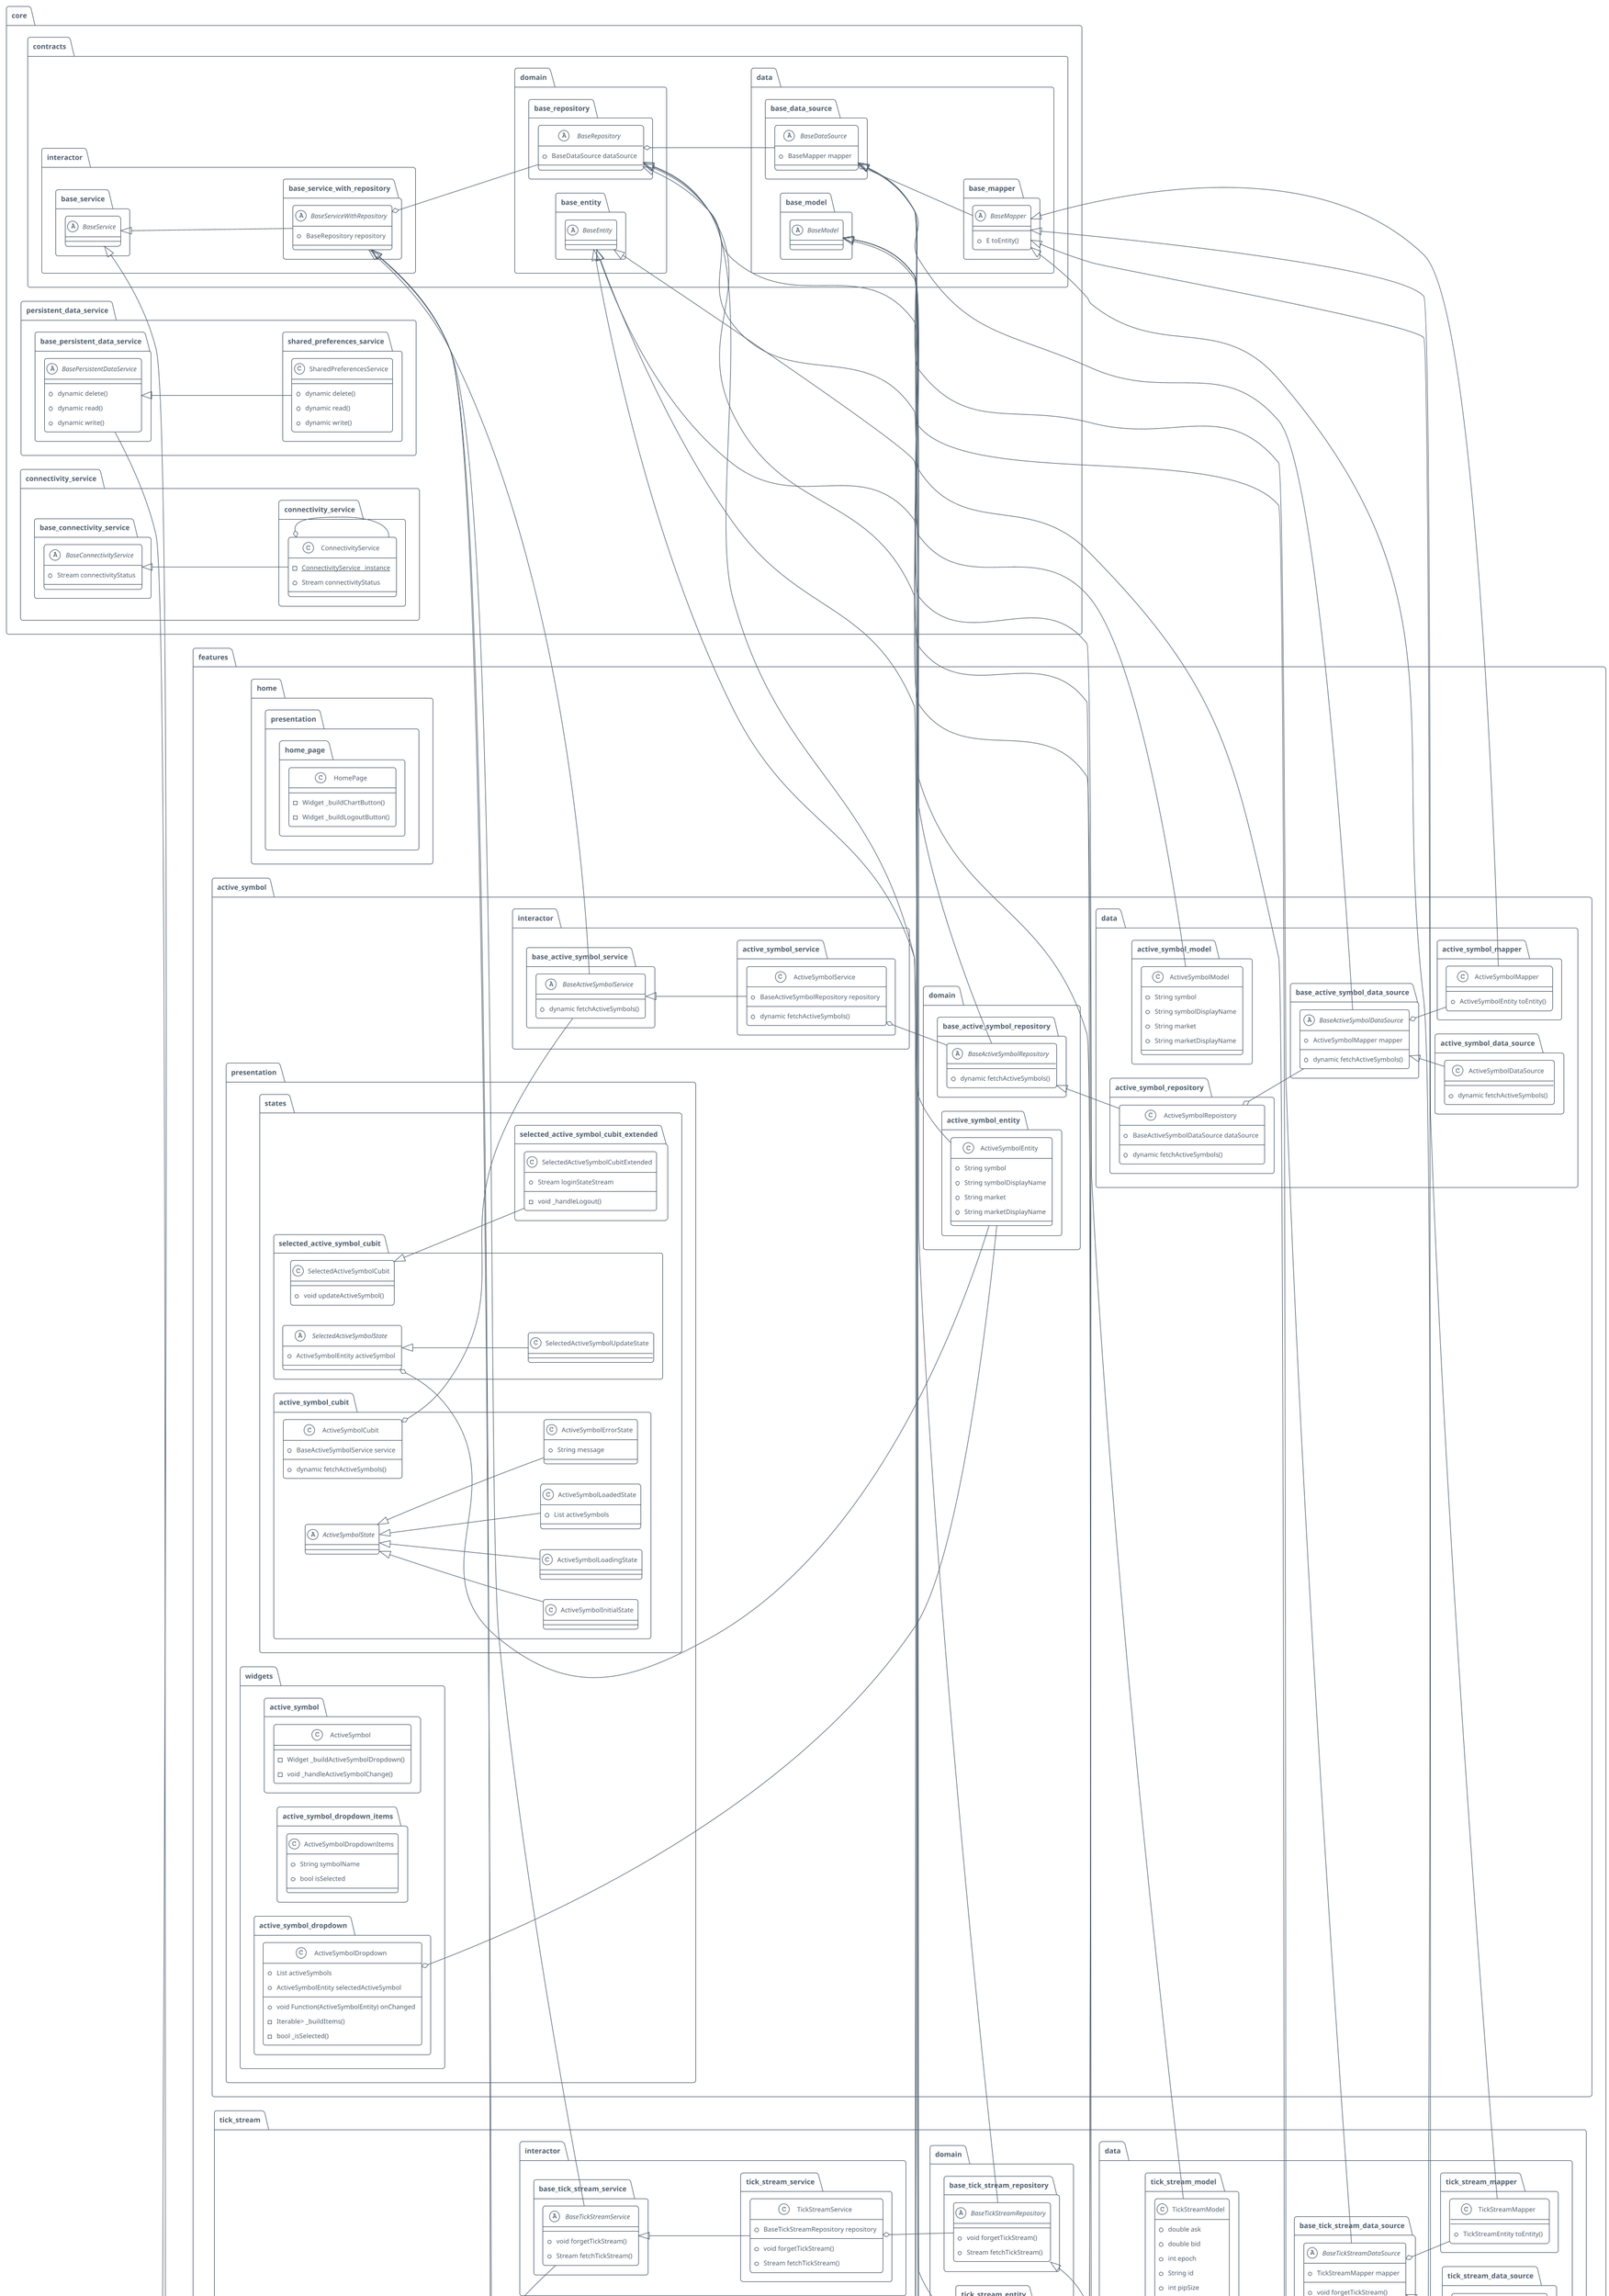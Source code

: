 @startuml

!theme aws-orange
!theme plain

set namespaceSeparator ::

left to right direction

abstract class "core::contracts::data::base_mapper::BaseMapper" {
  +E toEntity()
}

abstract class "core::contracts::data::base_model::BaseModel" {
}

abstract class "core::contracts::data::base_data_source::BaseDataSource" {
  +BaseMapper mapper
}

"core::contracts::data::base_data_source::BaseDataSource" o-- "core::contracts::data::base_mapper::BaseMapper"

abstract class "core::contracts::domain::base_repository::BaseRepository" {
  +BaseDataSource dataSource
}

"core::contracts::domain::base_repository::BaseRepository" o-- "core::contracts::data::base_data_source::BaseDataSource"

abstract class "core::contracts::domain::base_entity::BaseEntity" {
}

abstract class "core::contracts::interactor::base_service_with_repository::BaseServiceWithRepository" {
  +BaseRepository repository
}

"core::contracts::interactor::base_service_with_repository::BaseServiceWithRepository" o-- "core::contracts::domain::base_repository::BaseRepository"
"core::contracts::interactor::base_service::BaseService" <|-- "core::contracts::interactor::base_service_with_repository::BaseServiceWithRepository"

abstract class "core::contracts::interactor::base_service::BaseService" {
}

abstract class "core::persistent_data_service::base_persistent_data_service::BasePersistentDataService" {
  +dynamic delete()
  +dynamic read()
  +dynamic write()
}

class "core::persistent_data_service::shared_preferences_sarvice::SharedPreferencesService" {
  +dynamic delete()
  +dynamic read()
  +dynamic write()
}

"core::persistent_data_service::base_persistent_data_service::BasePersistentDataService" <|-- "core::persistent_data_service::shared_preferences_sarvice::SharedPreferencesService"

class "core::connectivity_service::connectivity_service::ConnectivityService" {
  {static} -ConnectivityService _instance
  +Stream connectivityStatus
}

"core::connectivity_service::connectivity_service::ConnectivityService" o-- "core::connectivity_service::connectivity_service::ConnectivityService"
"core::connectivity_service::base_connectivity_service::BaseConnectivityService" <|-- "core::connectivity_service::connectivity_service::ConnectivityService"

abstract class "core::connectivity_service::base_connectivity_service::BaseConnectivityService" {
  +Stream connectivityStatus
}

class "features::home::presentation::home_page::HomePage" {
  -Widget _buildChartButton()
  -Widget _buildLogoutButton()
}

abstract class "features::active_symbol::data::base_active_symbol_data_source::BaseActiveSymbolDataSource" {
  +ActiveSymbolMapper mapper
  +dynamic fetchActiveSymbols()
}

"features::active_symbol::data::base_active_symbol_data_source::BaseActiveSymbolDataSource" o-- "features::active_symbol::data::active_symbol_mapper::ActiveSymbolMapper"
"core::contracts::data::base_data_source::BaseDataSource" <|-- "features::active_symbol::data::base_active_symbol_data_source::BaseActiveSymbolDataSource"

class "features::active_symbol::data::active_symbol_model::ActiveSymbolModel" {
  +String symbol
  +String symbolDisplayName
  +String market
  +String marketDisplayName
}

"core::contracts::data::base_model::BaseModel" <|-- "features::active_symbol::data::active_symbol_model::ActiveSymbolModel"

class "features::active_symbol::data::active_symbol_data_source::ActiveSymbolDataSource" {
  +dynamic fetchActiveSymbols()
}

"features::active_symbol::data::base_active_symbol_data_source::BaseActiveSymbolDataSource" <|-- "features::active_symbol::data::active_symbol_data_source::ActiveSymbolDataSource"

class "features::active_symbol::data::active_symbol_repository::ActiveSymbolRepoistory" {
  +BaseActiveSymbolDataSource dataSource
  +dynamic fetchActiveSymbols()
}

"features::active_symbol::data::active_symbol_repository::ActiveSymbolRepoistory" o-- "features::active_symbol::data::base_active_symbol_data_source::BaseActiveSymbolDataSource"
"features::active_symbol::domain::base_active_symbol_repository::BaseActiveSymbolRepository" <|-- "features::active_symbol::data::active_symbol_repository::ActiveSymbolRepoistory"

class "features::active_symbol::data::active_symbol_mapper::ActiveSymbolMapper" {
  +ActiveSymbolEntity toEntity()
}

"core::contracts::data::base_mapper::BaseMapper" <|-- "features::active_symbol::data::active_symbol_mapper::ActiveSymbolMapper"

class "features::active_symbol::domain::active_symbol_entity::ActiveSymbolEntity" {
  +String symbol
  +String symbolDisplayName
  +String market
  +String marketDisplayName
}

"core::contracts::domain::base_entity::BaseEntity" <|-- "features::active_symbol::domain::active_symbol_entity::ActiveSymbolEntity"

abstract class "features::active_symbol::domain::base_active_symbol_repository::BaseActiveSymbolRepository" {
  +dynamic fetchActiveSymbols()
}

"core::contracts::domain::base_repository::BaseRepository" <|-- "features::active_symbol::domain::base_active_symbol_repository::BaseActiveSymbolRepository"

class "features::active_symbol::presentation::states::selected_active_symbol_cubit_extended::SelectedActiveSymbolCubitExtended" {
  +Stream loginStateStream
  -void _handleLogout()
}

"features::active_symbol::presentation::states::selected_active_symbol_cubit::SelectedActiveSymbolCubit" <|-- "features::active_symbol::presentation::states::selected_active_symbol_cubit_extended::SelectedActiveSymbolCubitExtended"

class "features::active_symbol::presentation::states::active_symbol_cubit::ActiveSymbolCubit" {
  +BaseActiveSymbolService service
  +dynamic fetchActiveSymbols()
}

"features::active_symbol::presentation::states::active_symbol_cubit::ActiveSymbolCubit" o-- "features::active_symbol::interactor::base_active_symbol_service::BaseActiveSymbolService"

abstract class "features::active_symbol::presentation::states::active_symbol_cubit::ActiveSymbolState" {
}

class "features::active_symbol::presentation::states::active_symbol_cubit::ActiveSymbolInitialState" {
}

"features::active_symbol::presentation::states::active_symbol_cubit::ActiveSymbolState" <|-- "features::active_symbol::presentation::states::active_symbol_cubit::ActiveSymbolInitialState"

class "features::active_symbol::presentation::states::active_symbol_cubit::ActiveSymbolLoadingState" {
}

"features::active_symbol::presentation::states::active_symbol_cubit::ActiveSymbolState" <|-- "features::active_symbol::presentation::states::active_symbol_cubit::ActiveSymbolLoadingState"

class "features::active_symbol::presentation::states::active_symbol_cubit::ActiveSymbolLoadedState" {
  +List activeSymbols
}

"features::active_symbol::presentation::states::active_symbol_cubit::ActiveSymbolState" <|-- "features::active_symbol::presentation::states::active_symbol_cubit::ActiveSymbolLoadedState"

class "features::active_symbol::presentation::states::active_symbol_cubit::ActiveSymbolErrorState" {
  +String message
}

"features::active_symbol::presentation::states::active_symbol_cubit::ActiveSymbolState" <|-- "features::active_symbol::presentation::states::active_symbol_cubit::ActiveSymbolErrorState"

class "features::active_symbol::presentation::states::selected_active_symbol_cubit::SelectedActiveSymbolCubit" {
  +void updateActiveSymbol()
}

abstract class "features::active_symbol::presentation::states::selected_active_symbol_cubit::SelectedActiveSymbolState" {
  +ActiveSymbolEntity activeSymbol
}

"features::active_symbol::presentation::states::selected_active_symbol_cubit::SelectedActiveSymbolState" o-- "features::active_symbol::domain::active_symbol_entity::ActiveSymbolEntity"

class "features::active_symbol::presentation::states::selected_active_symbol_cubit::SelectedActiveSymbolUpdateState" {
}

"features::active_symbol::presentation::states::selected_active_symbol_cubit::SelectedActiveSymbolState" <|-- "features::active_symbol::presentation::states::selected_active_symbol_cubit::SelectedActiveSymbolUpdateState"

class "features::active_symbol::presentation::widgets::active_symbol::ActiveSymbol" {
  -Widget _buildActiveSymbolDropdown()
  -void _handleActiveSymbolChange()
}

class "features::active_symbol::presentation::widgets::active_symbol_dropdown_items::ActiveSymbolDropdownItems" {
  +String symbolName
  +bool isSelected
}

class "features::active_symbol::presentation::widgets::active_symbol_dropdown::ActiveSymbolDropdown" {
  +List activeSymbols
  +ActiveSymbolEntity selectedActiveSymbol
  +void Function(ActiveSymbolEntity) onChanged
  -Iterable> _buildItems()
  -bool _isSelected()
}

"features::active_symbol::presentation::widgets::active_symbol_dropdown::ActiveSymbolDropdown" o-- "features::active_symbol::domain::active_symbol_entity::ActiveSymbolEntity"

abstract class "features::active_symbol::interactor::base_active_symbol_service::BaseActiveSymbolService" {
  +dynamic fetchActiveSymbols()
}

"core::contracts::interactor::base_service_with_repository::BaseServiceWithRepository" <|-- "features::active_symbol::interactor::base_active_symbol_service::BaseActiveSymbolService"

class "features::active_symbol::interactor::active_symbol_service::ActiveSymbolService" {
  +BaseActiveSymbolRepository repository
  +dynamic fetchActiveSymbols()
}

"features::active_symbol::interactor::active_symbol_service::ActiveSymbolService" o-- "features::active_symbol::domain::base_active_symbol_repository::BaseActiveSymbolRepository"
"features::active_symbol::interactor::base_active_symbol_service::BaseActiveSymbolService" <|-- "features::active_symbol::interactor::active_symbol_service::ActiveSymbolService"

class "features::tick_stream::data::tick_stream_repository::TickStreamRepoistory" {
  +BaseTickStreamDataSource dataSource
  +void forgetTickStream()
  +Stream fetchTickStream()
}

"features::tick_stream::data::tick_stream_repository::TickStreamRepoistory" o-- "features::tick_stream::data::base_tick_stream_data_source::BaseTickStreamDataSource"
"features::tick_stream::domain::base_tick_stream_repository::BaseTickStreamRepository" <|-- "features::tick_stream::data::tick_stream_repository::TickStreamRepoistory"

class "features::tick_stream::data::tick_stream_model::TickStreamModel" {
  +double ask
  +double bid
  +int epoch
  +String id
  +int pipSize
  +double quote
  +String symbol
}

"core::contracts::data::base_model::BaseModel" <|-- "features::tick_stream::data::tick_stream_model::TickStreamModel"

class "features::tick_stream::data::tick_stream_mapper::TickStreamMapper" {
  +TickStreamEntity toEntity()
}

"core::contracts::data::base_mapper::BaseMapper" <|-- "features::tick_stream::data::tick_stream_mapper::TickStreamMapper"

abstract class "features::tick_stream::data::base_tick_stream_data_source::BaseTickStreamDataSource" {
  +TickStreamMapper mapper
  +void forgetTickStream()
  +Stream fetchTickStream()
}

"features::tick_stream::data::base_tick_stream_data_source::BaseTickStreamDataSource" o-- "features::tick_stream::data::tick_stream_mapper::TickStreamMapper"
"core::contracts::data::base_data_source::BaseDataSource" <|-- "features::tick_stream::data::base_tick_stream_data_source::BaseTickStreamDataSource"

class "features::tick_stream::data::tick_stream_data_source::TickStreamDataSource" {
  +void forgetTickStream()
  +Stream fetchTickStream()
}

"features::tick_stream::data::base_tick_stream_data_source::BaseTickStreamDataSource" <|-- "features::tick_stream::data::tick_stream_data_source::TickStreamDataSource"

class "features::tick_stream::domain::tick_stream_entity::TickStreamEntity" {
  +int epoch
  +double quote
  +String symbol
  +int pipSize
  +String id
}

"core::contracts::domain::base_entity::BaseEntity" <|-- "features::tick_stream::domain::tick_stream_entity::TickStreamEntity"

abstract class "features::tick_stream::domain::base_tick_stream_repository::BaseTickStreamRepository" {
  +void forgetTickStream()
  +Stream fetchTickStream()
}

"core::contracts::domain::base_repository::BaseRepository" <|-- "features::tick_stream::domain::base_tick_stream_repository::BaseTickStreamRepository"

class "features::tick_stream::presentation::enums::tick_state::TickState" {
  +int index
  {static} +List values
  {static} +TickState up
  {static} +TickState down
  {static} +TickState none
}

"features::tick_stream::presentation::enums::tick_state::TickState" o-- "features::tick_stream::presentation::enums::tick_state::TickState"

class "features::tick_stream::presentation::states::tick_stream_cubit_extended::TickStreamCubitExtended" {
  +Stream connectivityStream
  +Stream selectedSymbolStream
  -void _onSelectedSymbolChanged()
  -void _handleConnectivty()
  -void _handleSelectedSymbol()
}

"features::tick_stream::presentation::states::tick_stream_cubit::TickSteamCubit" <|-- "features::tick_stream::presentation::states::tick_stream_cubit_extended::TickStreamCubitExtended"

class "features::tick_stream::presentation::states::tick_stream_cubit::TickSteamCubit" {
  +BaseTickStreamService service
  -StreamSubscription _tickStreamSubscription
  +dynamic fetchTickStream()
  -dynamic _initializeTickStream()
  +dynamic close()
}

"features::tick_stream::presentation::states::tick_stream_cubit::TickSteamCubit" o-- "features::tick_stream::interactor::base_tick_stream_service::BaseTickStreamService"

abstract class "features::tick_stream::presentation::states::tick_stream_cubit::TickStreamState" {
}

class "features::tick_stream::presentation::states::tick_stream_cubit::TickStreamInitialState" {
}

"features::tick_stream::presentation::states::tick_stream_cubit::TickStreamState" <|-- "features::tick_stream::presentation::states::tick_stream_cubit::TickStreamInitialState"

class "features::tick_stream::presentation::states::tick_stream_cubit::TickStreamLoadingState" {
}

"features::tick_stream::presentation::states::tick_stream_cubit::TickStreamState" <|-- "features::tick_stream::presentation::states::tick_stream_cubit::TickStreamLoadingState"

class "features::tick_stream::presentation::states::tick_stream_cubit::TickStreamLoadedState" {
  +TickStreamEntity tick
}

"features::tick_stream::presentation::states::tick_stream_cubit::TickStreamLoadedState" o-- "features::tick_stream::domain::tick_stream_entity::TickStreamEntity"
"features::tick_stream::presentation::states::tick_stream_cubit::TickStreamState" <|-- "features::tick_stream::presentation::states::tick_stream_cubit::TickStreamLoadedState"

class "features::tick_stream::presentation::states::tick_stream_cubit::TickStreamErrorState" {
  +String message
}

"features::tick_stream::presentation::states::tick_stream_cubit::TickStreamState" <|-- "features::tick_stream::presentation::states::tick_stream_cubit::TickStreamErrorState"

class "features::tick_stream::presentation::widgets::tick_stream_widget::TickStreamWidget" {
  +TickStreamEntity entity
  +State createState()
}

"features::tick_stream::presentation::widgets::tick_stream_widget::TickStreamWidget" o-- "features::tick_stream::domain::tick_stream_entity::TickStreamEntity"

class "features::tick_stream::presentation::widgets::tick_stream_widget::_TickStreamWidgetState" {
  -TickState _status
  -Widget _buildPrice()
  -void _handlePriceColor()
  -Icon _getIcon()
}

"features::tick_stream::presentation::widgets::tick_stream_widget::_TickStreamWidgetState" o-- "features::tick_stream::presentation::enums::tick_state::TickState"

class "features::tick_stream::presentation::widgets::tick_stream_row::TickStreamRow" {
  +String title
  +String content
}

class "features::tick_stream::presentation::widgets::tick_stream::TickStream" {
}

class "features::tick_stream::interactor::tick_stream_service::TickStreamService" {
  +BaseTickStreamRepository repository
  +void forgetTickStream()
  +Stream fetchTickStream()
}

"features::tick_stream::interactor::tick_stream_service::TickStreamService" o-- "features::tick_stream::domain::base_tick_stream_repository::BaseTickStreamRepository"
"features::tick_stream::interactor::base_tick_stream_service::BaseTickStreamService" <|-- "features::tick_stream::interactor::tick_stream_service::TickStreamService"

abstract class "features::tick_stream::interactor::base_tick_stream_service::BaseTickStreamService" {
  +void forgetTickStream()
  +Stream fetchTickStream()
}

"core::contracts::interactor::base_service_with_repository::BaseServiceWithRepository" <|-- "features::tick_stream::interactor::base_tick_stream_service::BaseTickStreamService"

class "features::chart::presentation::states::chart_cubit::ChartCubit" {
  +ChartService service
  +BaseTickHistoryService tickHistoryService
  +dynamic initializeChart()
  +dynamic updateChart()
}

"features::chart::presentation::states::chart_cubit::ChartCubit" o-- "features::chart::interactor::chart_service::ChartService"
"features::chart::presentation::states::chart_cubit::ChartCubit" o-- "features::tick_history::interactor::base_tick_history_service::BaseTickHistoryService"

abstract class "features::chart::presentation::states::chart_cubit::ChartState" {
}

class "features::chart::presentation::states::chart_cubit::ChartLoadingState" {
}

"features::chart::presentation::states::chart_cubit::ChartState" <|-- "features::chart::presentation::states::chart_cubit::ChartLoadingState"

class "features::chart::presentation::states::chart_cubit::ChartLoadedState" {
  +List data
}

"features::chart::presentation::states::chart_cubit::ChartState" <|-- "features::chart::presentation::states::chart_cubit::ChartLoadedState"

class "features::chart::presentation::states::chart_cubit::ChartErrorState" {
  +String message
}

"features::chart::presentation::states::chart_cubit::ChartState" <|-- "features::chart::presentation::states::chart_cubit::ChartErrorState"

class "features::chart::presentation::states::chart_cubit_extended::ChartCubitExtended" {
  +Stream connectivityStream
  +Stream symbolStream
  -void _handleConnectivty()
  -void _handleActiveSymbolStream()
  -void _onTickStreamUpdate()
}

"features::chart::presentation::states::chart_cubit::ChartCubit" <|-- "features::chart::presentation::states::chart_cubit_extended::ChartCubitExtended"

class "features::chart::presentation::chart_page::ChartPage" {
  -ChartCubitExtended _getChartBloc()
  -Widget _buildBasicChart()
}

abstract class "features::chart::interactor::base_chart_service::BaseChartService" {
}

"core::contracts::interactor::base_service::BaseService" <|-- "features::chart::interactor::base_chart_service::BaseChartService"

class "features::chart::interactor::chart_service::ChartService" {
  +List adjustData()
}

"features::chart::interactor::base_chart_service::BaseChartService" <|-- "features::chart::interactor::chart_service::ChartService"

class "features::tick_history::data::tick_stream_model::TickStreamModel" {
  +double ask
  +double bid
  +int epoch
  +String id
  +int pipSize
  +double quote
  +String symbol
}

"core::contracts::data::base_model::BaseModel" <|-- "features::tick_history::data::tick_stream_model::TickStreamModel"

abstract class "features::tick_history::data::base_tick_history_data_source::BaseTickSHistoryDataSource" {
  +TickHistoryMapper mapper
  +dynamic fetchTickHistory()
}

"features::tick_history::data::base_tick_history_data_source::BaseTickSHistoryDataSource" o-- "features::tick_history::data::tick_history_mapper::TickHistoryMapper"
"core::contracts::data::base_data_source::BaseDataSource" <|-- "features::tick_history::data::base_tick_history_data_source::BaseTickSHistoryDataSource"

class "features::tick_history::data::tick_history_data_source::TickHistoryDataSource" {
  +dynamic fetchTickHistory()
}

"features::tick_history::data::base_tick_history_data_source::BaseTickSHistoryDataSource" <|-- "features::tick_history::data::tick_history_data_source::TickHistoryDataSource"

class "features::tick_history::data::tick_history_mapper::TickHistoryMapper" {
  +TickHistoryEntity toEntity()
}

"core::contracts::data::base_mapper::BaseMapper" <|-- "features::tick_history::data::tick_history_mapper::TickHistoryMapper"

class "features::tick_history::data::tick_history_model::TickHistoryModel" {
  +List prices
  +List times
  +int pipSize
}

"core::contracts::data::base_model::BaseModel" <|-- "features::tick_history::data::tick_history_model::TickHistoryModel"

class "features::tick_history::data::tick_history_repository::TickHistoryRepoistory" {
  +BaseTickSHistoryDataSource dataSource
  +dynamic fetchTickHistory()
}

"features::tick_history::data::tick_history_repository::TickHistoryRepoistory" o-- "features::tick_history::data::base_tick_history_data_source::BaseTickSHistoryDataSource"
"features::tick_history::domain::base_tick_history_repository::BaseTickHistoryRepository" <|-- "features::tick_history::data::tick_history_repository::TickHistoryRepoistory"

class "features::tick_history::domain::tick_history_entity::TickHistoryEntity" {
  +List prices
  +List times
  +int pipSize
}

"core::contracts::domain::base_entity::BaseEntity" <|-- "features::tick_history::domain::tick_history_entity::TickHistoryEntity"

abstract class "features::tick_history::domain::base_tick_history_repository::BaseTickHistoryRepository" {
  +dynamic fetchTickHistory()
}

"core::contracts::domain::base_repository::BaseRepository" <|-- "features::tick_history::domain::base_tick_history_repository::BaseTickHistoryRepository"

abstract class "features::tick_history::interactor::base_tick_history_service::BaseTickHistoryService" {
  +dynamic fetchTickHistory()
}

"core::contracts::interactor::base_service_with_repository::BaseServiceWithRepository" <|-- "features::tick_history::interactor::base_tick_history_service::BaseTickHistoryService"

class "features::tick_history::interactor::tick_history_service::TickHistoryService" {
  +BaseTickHistoryRepository repository
  +dynamic fetchTickHistory()
}

"features::tick_history::interactor::tick_history_service::TickHistoryService" o-- "features::tick_history::domain::base_tick_history_repository::BaseTickHistoryRepository"
"features::tick_history::interactor::base_tick_history_service::BaseTickHistoryService" <|-- "features::tick_history::interactor::tick_history_service::TickHistoryService"

class "features::login::data::login_repository::LoginRepoistory" {
  +BaseLoginDataSource dataSource
  +dynamic authorize()
  +dynamic logout()
}

"features::login::data::login_repository::LoginRepoistory" o-- "features::login::data::base_login_data_source::BaseLoginDataSource"
"features::login::domain::base_login_repository::BaseLoginRepository" <|-- "features::login::data::login_repository::LoginRepoistory"

class "features::login::data::login_data_source::LoginDataSource" {
  +dynamic authorize()
  +dynamic logout()
}

"features::login::data::base_login_data_source::BaseLoginDataSource" <|-- "features::login::data::login_data_source::LoginDataSource"

class "features::login::data::login_mapper::LoginMapper" {
  +LoginEntity toEntity()
}

"core::contracts::data::base_mapper::BaseMapper" <|-- "features::login::data::login_mapper::LoginMapper"

abstract class "features::login::data::base_login_data_source::BaseLoginDataSource" {
  +LoginMapper mapper
  +dynamic authorize()
  +dynamic logout()
}

"features::login::data::base_login_data_source::BaseLoginDataSource" o-- "features::login::data::login_mapper::LoginMapper"
"core::contracts::data::base_data_source::BaseDataSource" <|-- "features::login::data::base_login_data_source::BaseLoginDataSource"

class "features::login::data::login_model::LoginModel" {
  +String loginId
  +double balance
}

"core::contracts::data::base_model::BaseModel" <|-- "features::login::data::login_model::LoginModel"

abstract class "features::login::domain::base_login_repository::BaseLoginRepository" {
  +dynamic authorize()
  +dynamic logout()
}

"core::contracts::domain::base_repository::BaseRepository" <|-- "features::login::domain::base_login_repository::BaseLoginRepository"

class "features::login::domain::login_entity::LoginEntity" {
  +String loginId
  +double balance
}

"core::contracts::domain::base_entity::BaseEntity" <|-- "features::login::domain::login_entity::LoginEntity"

class "features::login::presentation::login_page::LoginPage" {
  -void _handleLoginState()
}

class "features::login::presentation::states::login_cubit::LoginCubit" {
  +BaseLoginService service
  +BasePersistentDataService persistentDataService
  +String loginIdKey
  +dynamic loginId
  +dynamic isLoggedIn
  +dynamic authorize()
  +dynamic logout()
  -dynamic _getLoginId()
}

"features::login::presentation::states::login_cubit::LoginCubit" o-- "features::login::interactor::base_login_service::BaseLoginService"
"features::login::presentation::states::login_cubit::LoginCubit" o-- "core::persistent_data_service::base_persistent_data_service::BasePersistentDataService"

abstract class "features::login::presentation::states::login_cubit::LoginState" {
}

class "features::login::presentation::states::login_cubit::LoginLoadingState" {
}

"features::login::presentation::states::login_cubit::LoginState" <|-- "features::login::presentation::states::login_cubit::LoginLoadingState"

class "features::login::presentation::states::login_cubit::LoginLoggedInState" {
  +String loginId
}

"features::login::presentation::states::login_cubit::LoginState" <|-- "features::login::presentation::states::login_cubit::LoginLoggedInState"

class "features::login::presentation::states::login_cubit::LoginLoggedOutState" {
}

"features::login::presentation::states::login_cubit::LoginState" <|-- "features::login::presentation::states::login_cubit::LoginLoggedOutState"

class "features::login::presentation::states::login_cubit::LoginErrorState" {
  +String message
}

"features::login::presentation::states::login_cubit::LoginState" <|-- "features::login::presentation::states::login_cubit::LoginErrorState"

class "features::login::presentation::widgets::login_form::LoginForm" {
  +void Function(String) onLoginPressed
  +State createState()
}

class "features::login::presentation::widgets::login_form::_LoginFormState" {
  -TextEditingController _controller
  -String _errorText
  -void _validateInput()
}

abstract class "features::login::interactor::base_login_service::BaseLoginService" {
  +dynamic authorize()
  +dynamic logout()
}

"core::contracts::interactor::base_service_with_repository::BaseServiceWithRepository" <|-- "features::login::interactor::base_login_service::BaseLoginService"

class "features::login::interactor::login_service::LoginService" {
  +BaseLoginRepository repository
  +dynamic authorize()
  +dynamic logout()
}

"features::login::interactor::login_service::LoginService" o-- "features::login::domain::base_login_repository::BaseLoginRepository"
"features::login::interactor::base_login_service::BaseLoginService" <|-- "features::login::interactor::login_service::LoginService"

@enduml